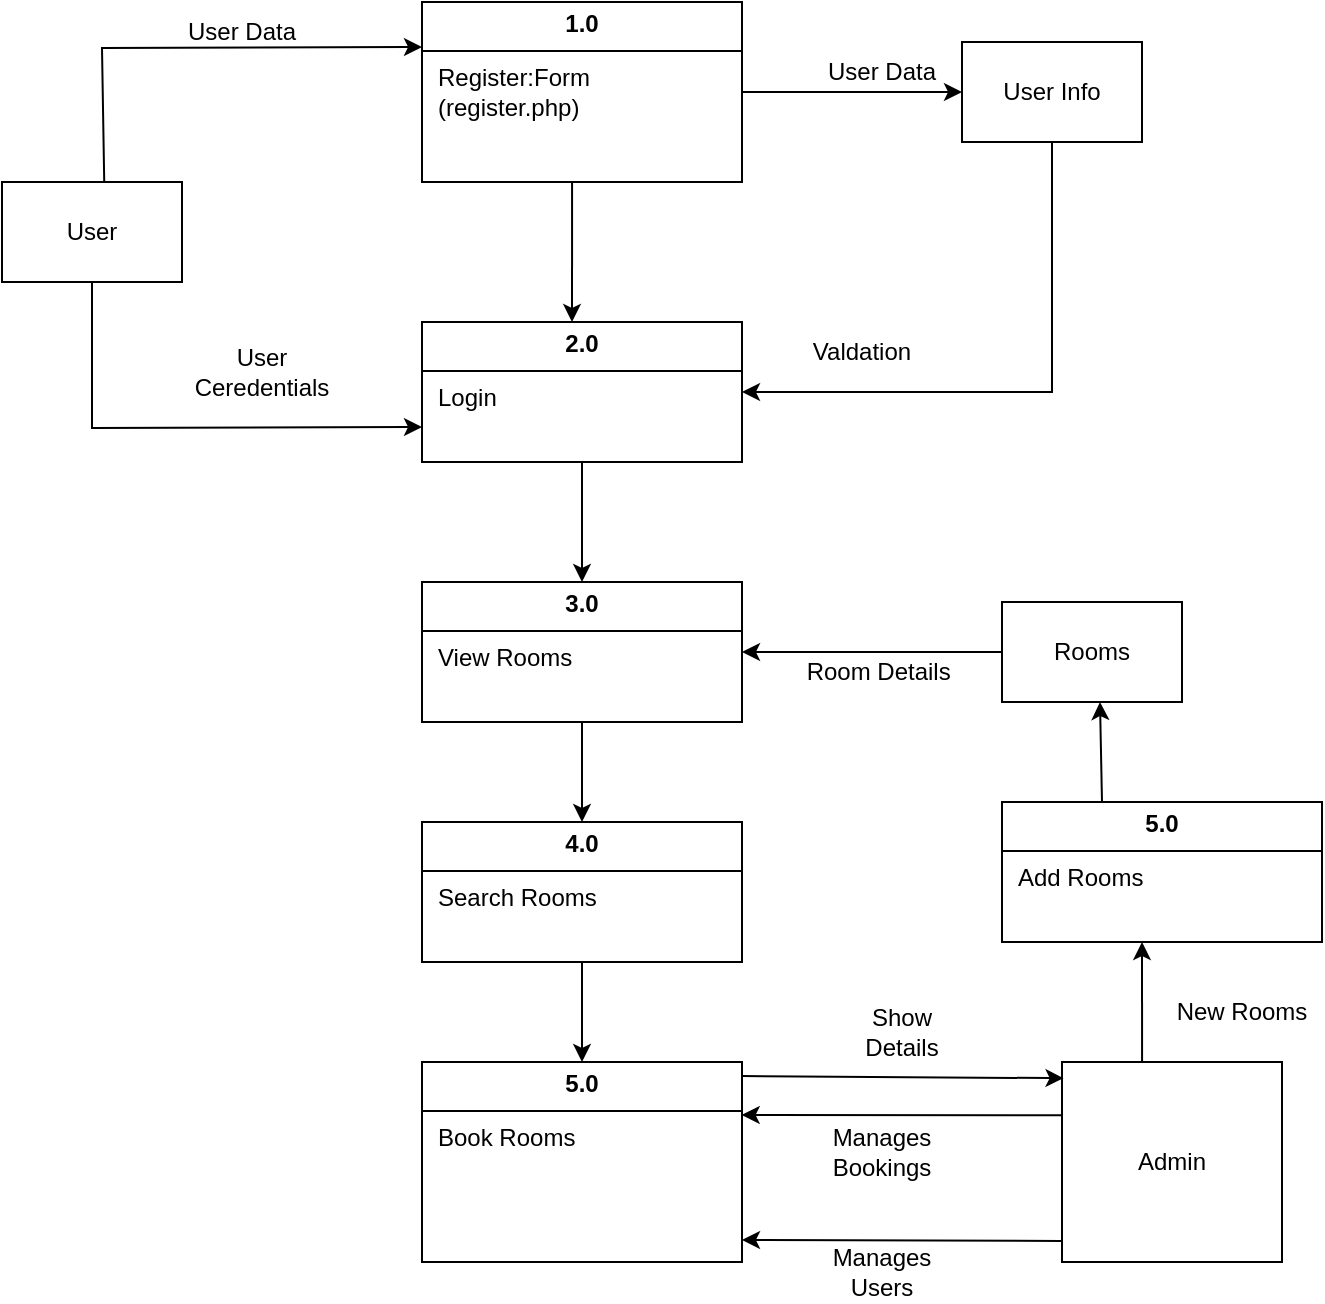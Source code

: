 <mxfile version="24.8.6">
  <diagram name="Page-1" id="iZ6YkgYSgAIPaj2VebMg">
    <mxGraphModel dx="1213" dy="544" grid="1" gridSize="10" guides="1" tooltips="1" connect="1" arrows="1" fold="1" page="1" pageScale="1" pageWidth="827" pageHeight="1169" math="0" shadow="0">
      <root>
        <mxCell id="0" />
        <mxCell id="1" parent="0" />
        <mxCell id="A7GoeLx9B2mRI4Yj65S--9" value="&lt;p style=&quot;margin: 4px 0px 0px; text-align: center;&quot;&gt;&lt;b style=&quot;&quot;&gt;1.0&lt;/b&gt;&lt;/p&gt;&lt;hr size=&quot;1&quot; style=&quot;border-style:solid;&quot;&gt;&lt;p style=&quot;margin:0px;margin-left:8px;&quot;&gt;Register:Form&lt;/p&gt;&lt;p style=&quot;margin:0px;margin-left:8px;&quot;&gt;(register.php)&lt;/p&gt;" style="verticalAlign=top;align=left;overflow=fill;html=1;whiteSpace=wrap;" parent="1" vertex="1">
          <mxGeometry x="360" y="40" width="160" height="90" as="geometry" />
        </mxCell>
        <mxCell id="A7GoeLx9B2mRI4Yj65S--11" value="&lt;p style=&quot;margin: 4px 0px 0px; text-align: center;&quot;&gt;&lt;b style=&quot;&quot;&gt;2.0&lt;/b&gt;&lt;/p&gt;&lt;hr size=&quot;1&quot; style=&quot;border-style:solid;&quot;&gt;&lt;p style=&quot;margin:0px;margin-left:8px;&quot;&gt;Login&lt;/p&gt;" style="verticalAlign=top;align=left;overflow=fill;html=1;whiteSpace=wrap;" parent="1" vertex="1">
          <mxGeometry x="360" y="200" width="160" height="70" as="geometry" />
        </mxCell>
        <mxCell id="A7GoeLx9B2mRI4Yj65S--12" value="&lt;p style=&quot;margin: 4px 0px 0px; text-align: center;&quot;&gt;&lt;b&gt;3.0&lt;/b&gt;&lt;/p&gt;&lt;hr size=&quot;1&quot; style=&quot;border-style:solid;&quot;&gt;&lt;p style=&quot;margin:0px;margin-left:8px;&quot;&gt;View Rooms&lt;/p&gt;" style="verticalAlign=top;align=left;overflow=fill;html=1;whiteSpace=wrap;" parent="1" vertex="1">
          <mxGeometry x="360" y="330" width="160" height="70" as="geometry" />
        </mxCell>
        <mxCell id="A7GoeLx9B2mRI4Yj65S--13" value="&lt;p style=&quot;margin: 4px 0px 0px; text-align: center;&quot;&gt;&lt;b style=&quot;&quot;&gt;4.0&lt;/b&gt;&lt;/p&gt;&lt;hr size=&quot;1&quot; style=&quot;border-style:solid;&quot;&gt;&lt;p style=&quot;margin:0px;margin-left:8px;&quot;&gt;Search Rooms&lt;/p&gt;" style="verticalAlign=top;align=left;overflow=fill;html=1;whiteSpace=wrap;" parent="1" vertex="1">
          <mxGeometry x="360" y="450" width="160" height="70" as="geometry" />
        </mxCell>
        <mxCell id="A7GoeLx9B2mRI4Yj65S--14" value="&lt;p style=&quot;margin: 4px 0px 0px; text-align: center;&quot;&gt;&lt;b style=&quot;&quot;&gt;5.0&lt;/b&gt;&lt;/p&gt;&lt;hr size=&quot;1&quot; style=&quot;border-style:solid;&quot;&gt;&lt;p style=&quot;margin:0px;margin-left:8px;&quot;&gt;Book Rooms&lt;/p&gt;" style="verticalAlign=top;align=left;overflow=fill;html=1;whiteSpace=wrap;" parent="1" vertex="1">
          <mxGeometry x="360" y="570" width="160" height="100" as="geometry" />
        </mxCell>
        <mxCell id="A7GoeLx9B2mRI4Yj65S--15" value="User" style="html=1;whiteSpace=wrap;" parent="1" vertex="1">
          <mxGeometry x="150" y="130" width="90" height="50" as="geometry" />
        </mxCell>
        <mxCell id="A7GoeLx9B2mRI4Yj65S--17" value="User Info" style="html=1;whiteSpace=wrap;" parent="1" vertex="1">
          <mxGeometry x="630" y="60" width="90" height="50" as="geometry" />
        </mxCell>
        <mxCell id="A7GoeLx9B2mRI4Yj65S--18" value="Admin" style="html=1;whiteSpace=wrap;" parent="1" vertex="1">
          <mxGeometry x="680" y="570" width="110" height="100" as="geometry" />
        </mxCell>
        <mxCell id="A7GoeLx9B2mRI4Yj65S--30" value="User Data" style="text;html=1;align=center;verticalAlign=middle;whiteSpace=wrap;rounded=0;" parent="1" vertex="1">
          <mxGeometry x="240" y="40" width="60" height="30" as="geometry" />
        </mxCell>
        <mxCell id="A7GoeLx9B2mRI4Yj65S--33" value="User Ceredentials" style="text;html=1;align=center;verticalAlign=middle;whiteSpace=wrap;rounded=0;" parent="1" vertex="1">
          <mxGeometry x="250" y="210" width="60" height="30" as="geometry" />
        </mxCell>
        <mxCell id="A7GoeLx9B2mRI4Yj65S--36" value="Valdation" style="text;html=1;align=center;verticalAlign=middle;whiteSpace=wrap;rounded=0;" parent="1" vertex="1">
          <mxGeometry x="550" y="200" width="60" height="30" as="geometry" />
        </mxCell>
        <mxCell id="A7GoeLx9B2mRI4Yj65S--37" value="Show Details" style="text;html=1;align=center;verticalAlign=middle;whiteSpace=wrap;rounded=0;" parent="1" vertex="1">
          <mxGeometry x="570" y="540" width="60" height="30" as="geometry" />
        </mxCell>
        <mxCell id="A7GoeLx9B2mRI4Yj65S--38" value="" style="endArrow=classic;html=1;rounded=0;entryX=0.007;entryY=0.081;entryDx=0;entryDy=0;entryPerimeter=0;" parent="1" edge="1" target="A7GoeLx9B2mRI4Yj65S--18">
          <mxGeometry width="50" height="50" relative="1" as="geometry">
            <mxPoint x="520" y="577" as="sourcePoint" />
            <mxPoint x="520" y="585" as="targetPoint" />
          </mxGeometry>
        </mxCell>
        <mxCell id="A7GoeLx9B2mRI4Yj65S--40" value="Manages Bookings" style="text;html=1;align=center;verticalAlign=middle;whiteSpace=wrap;rounded=0;" parent="1" vertex="1">
          <mxGeometry x="560" y="600" width="60" height="30" as="geometry" />
        </mxCell>
        <mxCell id="A7GoeLx9B2mRI4Yj65S--41" value="Manages Users" style="text;html=1;align=center;verticalAlign=middle;whiteSpace=wrap;rounded=0;" parent="1" vertex="1">
          <mxGeometry x="560" y="660" width="60" height="30" as="geometry" />
        </mxCell>
        <mxCell id="A7GoeLx9B2mRI4Yj65S--44" value="" style="endArrow=classic;html=1;rounded=0;entryX=0;entryY=0.25;entryDx=0;entryDy=0;exitX=0.568;exitY=0.001;exitDx=0;exitDy=0;exitPerimeter=0;" parent="1" source="A7GoeLx9B2mRI4Yj65S--15" target="A7GoeLx9B2mRI4Yj65S--9" edge="1">
          <mxGeometry width="50" height="50" relative="1" as="geometry">
            <mxPoint x="202" y="133" as="sourcePoint" />
            <mxPoint x="310" y="110" as="targetPoint" />
            <Array as="points">
              <mxPoint x="200" y="63" />
            </Array>
          </mxGeometry>
        </mxCell>
        <mxCell id="A7GoeLx9B2mRI4Yj65S--45" value="" style="endArrow=classic;html=1;rounded=0;entryX=1;entryY=0.5;entryDx=0;entryDy=0;exitX=0.5;exitY=1;exitDx=0;exitDy=0;" parent="1" source="A7GoeLx9B2mRI4Yj65S--17" target="A7GoeLx9B2mRI4Yj65S--11" edge="1">
          <mxGeometry width="50" height="50" relative="1" as="geometry">
            <mxPoint x="210" y="150" as="sourcePoint" />
            <mxPoint x="370" y="73" as="targetPoint" />
            <Array as="points">
              <mxPoint x="675" y="235" />
            </Array>
          </mxGeometry>
        </mxCell>
        <mxCell id="A7GoeLx9B2mRI4Yj65S--46" value="" style="endArrow=classic;html=1;rounded=0;exitX=1;exitY=0.5;exitDx=0;exitDy=0;entryX=0;entryY=0.5;entryDx=0;entryDy=0;" parent="1" source="A7GoeLx9B2mRI4Yj65S--9" target="A7GoeLx9B2mRI4Yj65S--17" edge="1">
          <mxGeometry width="50" height="50" relative="1" as="geometry">
            <mxPoint x="530" y="150" as="sourcePoint" />
            <mxPoint x="580" y="100" as="targetPoint" />
          </mxGeometry>
        </mxCell>
        <mxCell id="A7GoeLx9B2mRI4Yj65S--47" value="" style="endArrow=classic;html=1;rounded=0;exitX=0.5;exitY=1;exitDx=0;exitDy=0;entryX=0;entryY=0.75;entryDx=0;entryDy=0;" parent="1" source="A7GoeLx9B2mRI4Yj65S--15" target="A7GoeLx9B2mRI4Yj65S--11" edge="1">
          <mxGeometry width="50" height="50" relative="1" as="geometry">
            <mxPoint x="530" y="95" as="sourcePoint" />
            <mxPoint x="640" y="95" as="targetPoint" />
            <Array as="points">
              <mxPoint x="195" y="253" />
            </Array>
          </mxGeometry>
        </mxCell>
        <mxCell id="A7GoeLx9B2mRI4Yj65S--48" value="" style="endArrow=classic;html=1;rounded=0;exitX=0.469;exitY=1;exitDx=0;exitDy=0;exitPerimeter=0;" parent="1" source="A7GoeLx9B2mRI4Yj65S--9" edge="1">
          <mxGeometry width="50" height="50" relative="1" as="geometry">
            <mxPoint x="420" y="240" as="sourcePoint" />
            <mxPoint x="435" y="200" as="targetPoint" />
          </mxGeometry>
        </mxCell>
        <mxCell id="A7GoeLx9B2mRI4Yj65S--49" value="" style="endArrow=classic;html=1;rounded=0;" parent="1" target="A7GoeLx9B2mRI4Yj65S--12" edge="1">
          <mxGeometry width="50" height="50" relative="1" as="geometry">
            <mxPoint x="440" y="270" as="sourcePoint" />
            <mxPoint x="445" y="210" as="targetPoint" />
          </mxGeometry>
        </mxCell>
        <mxCell id="A7GoeLx9B2mRI4Yj65S--50" value="" style="endArrow=classic;html=1;rounded=0;" parent="1" edge="1">
          <mxGeometry width="50" height="50" relative="1" as="geometry">
            <mxPoint x="440" y="400" as="sourcePoint" />
            <mxPoint x="440" y="450" as="targetPoint" />
          </mxGeometry>
        </mxCell>
        <mxCell id="A7GoeLx9B2mRI4Yj65S--51" value="" style="endArrow=classic;html=1;rounded=0;entryX=0.5;entryY=0;entryDx=0;entryDy=0;exitX=0.5;exitY=1;exitDx=0;exitDy=0;" parent="1" source="A7GoeLx9B2mRI4Yj65S--13" target="A7GoeLx9B2mRI4Yj65S--14" edge="1">
          <mxGeometry width="50" height="50" relative="1" as="geometry">
            <mxPoint x="450" y="410" as="sourcePoint" />
            <mxPoint x="450" y="460" as="targetPoint" />
          </mxGeometry>
        </mxCell>
        <mxCell id="Vt-sAhEcG2sZiWPxKKbj-2" value="User Data" style="text;html=1;align=center;verticalAlign=middle;whiteSpace=wrap;rounded=0;" vertex="1" parent="1">
          <mxGeometry x="560" y="60" width="60" height="30" as="geometry" />
        </mxCell>
        <mxCell id="Vt-sAhEcG2sZiWPxKKbj-3" value="Rooms" style="html=1;whiteSpace=wrap;" vertex="1" parent="1">
          <mxGeometry x="650" y="340" width="90" height="50" as="geometry" />
        </mxCell>
        <mxCell id="Vt-sAhEcG2sZiWPxKKbj-4" value="&lt;p style=&quot;margin: 4px 0px 0px; text-align: center;&quot;&gt;&lt;b style=&quot;&quot;&gt;5.0&lt;/b&gt;&lt;/p&gt;&lt;hr size=&quot;1&quot; style=&quot;border-style:solid;&quot;&gt;&lt;p style=&quot;margin:0px;margin-left:8px;&quot;&gt;Add Rooms&lt;/p&gt;" style="verticalAlign=top;align=left;overflow=fill;html=1;whiteSpace=wrap;" vertex="1" parent="1">
          <mxGeometry x="650" y="440" width="160" height="70" as="geometry" />
        </mxCell>
        <mxCell id="Vt-sAhEcG2sZiWPxKKbj-5" value="" style="endArrow=classic;html=1;rounded=0;exitX=0.364;exitY=0;exitDx=0;exitDy=0;exitPerimeter=0;" edge="1" parent="1" source="A7GoeLx9B2mRI4Yj65S--18">
          <mxGeometry width="50" height="50" relative="1" as="geometry">
            <mxPoint x="720" y="568.73" as="sourcePoint" />
            <mxPoint x="720" y="510" as="targetPoint" />
          </mxGeometry>
        </mxCell>
        <mxCell id="Vt-sAhEcG2sZiWPxKKbj-6" value="" style="endArrow=classic;html=1;rounded=0;" edge="1" parent="1">
          <mxGeometry width="50" height="50" relative="1" as="geometry">
            <mxPoint x="700" y="440" as="sourcePoint" />
            <mxPoint x="699" y="390" as="targetPoint" />
          </mxGeometry>
        </mxCell>
        <mxCell id="Vt-sAhEcG2sZiWPxKKbj-7" value="" style="endArrow=classic;html=1;rounded=0;entryX=1;entryY=0.5;entryDx=0;entryDy=0;" edge="1" parent="1" source="Vt-sAhEcG2sZiWPxKKbj-3" target="A7GoeLx9B2mRI4Yj65S--12">
          <mxGeometry width="50" height="50" relative="1" as="geometry">
            <mxPoint x="450" y="410" as="sourcePoint" />
            <mxPoint x="450" y="460" as="targetPoint" />
          </mxGeometry>
        </mxCell>
        <mxCell id="Vt-sAhEcG2sZiWPxKKbj-8" value="" style="endArrow=classic;html=1;rounded=0;exitX=0.002;exitY=0.266;exitDx=0;exitDy=0;entryX=0.999;entryY=0.265;entryDx=0;entryDy=0;entryPerimeter=0;exitPerimeter=0;" edge="1" parent="1" source="A7GoeLx9B2mRI4Yj65S--18" target="A7GoeLx9B2mRI4Yj65S--14">
          <mxGeometry width="50" height="50" relative="1" as="geometry">
            <mxPoint x="690" y="594" as="sourcePoint" />
            <mxPoint x="528" y="592" as="targetPoint" />
          </mxGeometry>
        </mxCell>
        <mxCell id="Vt-sAhEcG2sZiWPxKKbj-9" value="" style="endArrow=classic;html=1;rounded=0;exitX=-0.001;exitY=0.895;exitDx=0;exitDy=0;exitPerimeter=0;" edge="1" parent="1" source="A7GoeLx9B2mRI4Yj65S--18">
          <mxGeometry width="50" height="50" relative="1" as="geometry">
            <mxPoint x="700" y="604" as="sourcePoint" />
            <mxPoint x="520" y="659" as="targetPoint" />
          </mxGeometry>
        </mxCell>
        <mxCell id="Vt-sAhEcG2sZiWPxKKbj-10" value="New Rooms" style="text;html=1;align=center;verticalAlign=middle;whiteSpace=wrap;rounded=0;" vertex="1" parent="1">
          <mxGeometry x="730" y="530" width="80" height="30" as="geometry" />
        </mxCell>
        <mxCell id="Vt-sAhEcG2sZiWPxKKbj-11" value="Room Details&amp;nbsp;" style="text;html=1;align=center;verticalAlign=middle;whiteSpace=wrap;rounded=0;" vertex="1" parent="1">
          <mxGeometry x="545" y="360" width="90" height="30" as="geometry" />
        </mxCell>
      </root>
    </mxGraphModel>
  </diagram>
</mxfile>
